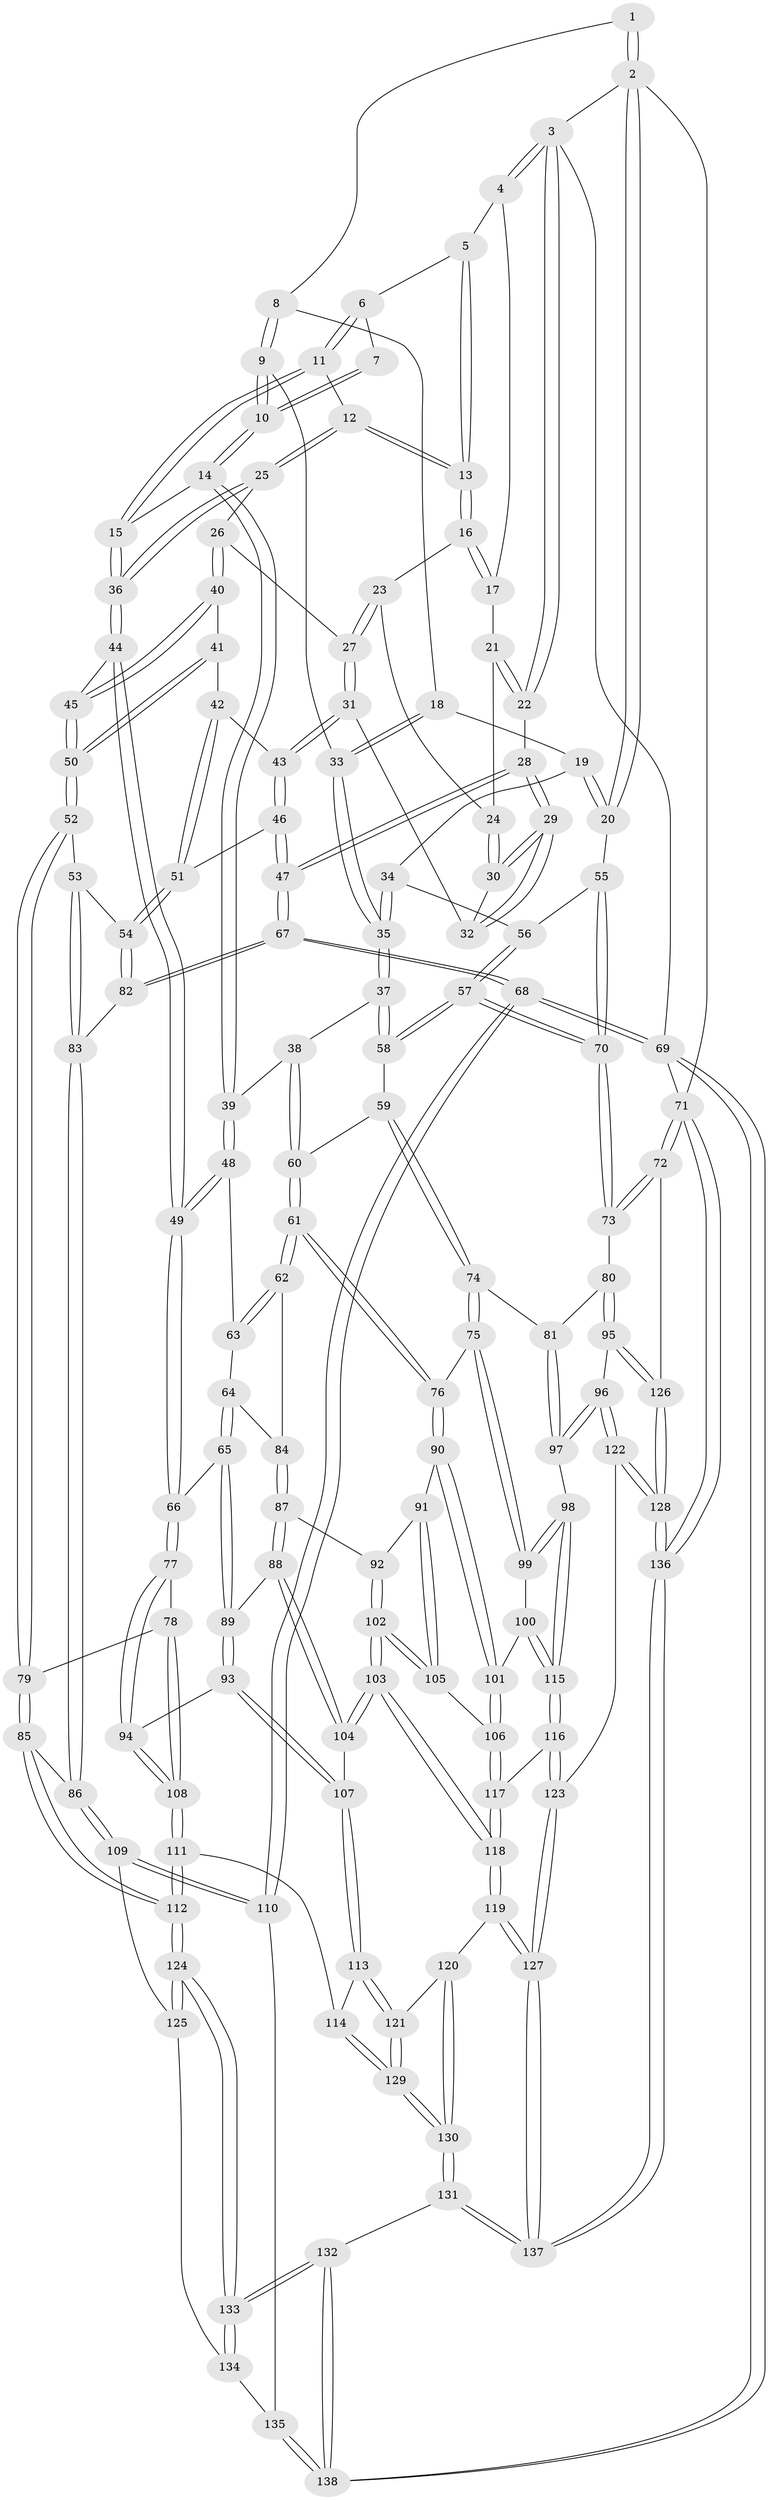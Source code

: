 // coarse degree distribution, {2: 0.14492753623188406, 4: 0.30434782608695654, 3: 0.463768115942029, 5: 0.08695652173913043}
// Generated by graph-tools (version 1.1) at 2025/54/03/04/25 22:54:33]
// undirected, 138 vertices, 342 edges
graph export_dot {
  node [color=gray90,style=filled];
  1 [pos="+0.7855675937214393+0"];
  2 [pos="+1+0"];
  3 [pos="+0+0"];
  4 [pos="+0+0"];
  5 [pos="+0.32085057333067246+0"];
  6 [pos="+0.4691815004771932+0"];
  7 [pos="+0.5086802435065663+0"];
  8 [pos="+0.7875217688880816+0"];
  9 [pos="+0.6434799859962805+0.13366767589967316"];
  10 [pos="+0.619309805769302+0.1325980929717026"];
  11 [pos="+0.425833651173122+0.11694067586724785"];
  12 [pos="+0.2550606335109758+0.12094590403894084"];
  13 [pos="+0.24390017538835285+0.10212362859288218"];
  14 [pos="+0.570737384163221+0.1728653278697748"];
  15 [pos="+0.4931448893369977+0.20557905205821145"];
  16 [pos="+0.20018868208562754+0.0972328882512519"];
  17 [pos="+0.11990161166193289+0.05227675013164198"];
  18 [pos="+0.8533259364477462+0.1098015215358321"];
  19 [pos="+0.8538462147814871+0.11026535933551691"];
  20 [pos="+1+0.07656761536132614"];
  21 [pos="+0.07684762481871563+0.08354627681217905"];
  22 [pos="+0+0.019584033365603597"];
  23 [pos="+0.10894924549543064+0.15560013389577237"];
  24 [pos="+0.07489602958048532+0.15745788247646403"];
  25 [pos="+0.25459653663734333+0.13468907307422281"];
  26 [pos="+0.2361510033001076+0.2080444737811685"];
  27 [pos="+0.147182450326218+0.22761879487029685"];
  28 [pos="+0+0.17207235089414777"];
  29 [pos="+0+0.17963010629727877"];
  30 [pos="+0.07188797364998534+0.15953830878925568"];
  31 [pos="+0.1021261147308536+0.2618080593449945"];
  32 [pos="+0.09311792477304254+0.253975054272328"];
  33 [pos="+0.6621135344177987+0.14342524565707226"];
  34 [pos="+0.8239661865041656+0.32197568741311183"];
  35 [pos="+0.7950354214061556+0.3338351435572588"];
  36 [pos="+0.4570170173624516+0.29072901274847385"];
  37 [pos="+0.7505952295251799+0.38087628284251973"];
  38 [pos="+0.7382937353029188+0.39060055602128774"];
  39 [pos="+0.7074186707025715+0.4024520726369634"];
  40 [pos="+0.25193510089635657+0.26206422335635005"];
  41 [pos="+0.15909571697490887+0.3443058588935979"];
  42 [pos="+0.14658814847752571+0.3470861346097677"];
  43 [pos="+0.10348242318600821+0.3230994738764346"];
  44 [pos="+0.4302933960049837+0.4078451881279712"];
  45 [pos="+0.42788754623522923+0.40842054094167607"];
  46 [pos="+0+0.39148594922946045"];
  47 [pos="+0+0.37661027035403666"];
  48 [pos="+0.6950419415229832+0.4105741881511308"];
  49 [pos="+0.46922438888912865+0.4284763673449677"];
  50 [pos="+0.35488139472229785+0.4611508652094192"];
  51 [pos="+0.14015232701939664+0.5146794408018771"];
  52 [pos="+0.31034553021109407+0.5098639579942305"];
  53 [pos="+0.18221005824892395+0.5271920039979082"];
  54 [pos="+0.14155181371481937+0.5168239681748712"];
  55 [pos="+1+0.17515875387583352"];
  56 [pos="+0.8517614565649846+0.3256598211193102"];
  57 [pos="+1+0.528174458668586"];
  58 [pos="+0.9296071908864801+0.5363531591250017"];
  59 [pos="+0.8895795518866877+0.5524394274952148"];
  60 [pos="+0.8133719929338208+0.5261358967644583"];
  61 [pos="+0.7714189915156946+0.6374354627742274"];
  62 [pos="+0.7153128877228754+0.6032239476915572"];
  63 [pos="+0.6950536489268367+0.41766613453143375"];
  64 [pos="+0.6146517209888535+0.599911453423335"];
  65 [pos="+0.5444682371809214+0.6078682138539735"];
  66 [pos="+0.5248373449615953+0.5900491122460311"];
  67 [pos="+0+0.7732199582158749"];
  68 [pos="+0+0.7959872843225883"];
  69 [pos="+0+1"];
  70 [pos="+1+0.5938564819088219"];
  71 [pos="+1+1"];
  72 [pos="+1+0.7126198372218725"];
  73 [pos="+1+0.5976780820588811"];
  74 [pos="+0.82446190571178+0.6577762372301783"];
  75 [pos="+0.8058172102017273+0.658494516605089"];
  76 [pos="+0.7790592499883463+0.6473644749177698"];
  77 [pos="+0.41852678461462106+0.689463905707954"];
  78 [pos="+0.4031916932969117+0.6935211369930416"];
  79 [pos="+0.3326983325949615+0.684443984696455"];
  80 [pos="+0.8729259288783888+0.667301572904934"];
  81 [pos="+0.8298465338310916+0.6603272304564249"];
  82 [pos="+0.06314896891268404+0.5936482761135222"];
  83 [pos="+0.18009382516566644+0.7012985482626238"];
  84 [pos="+0.684705073625092+0.61441676043573"];
  85 [pos="+0.29023766585860067+0.7409751525269028"];
  86 [pos="+0.18915712406668456+0.7505162769664535"];
  87 [pos="+0.6418684534129919+0.7046028877345419"];
  88 [pos="+0.6356630479328286+0.706584005994996"];
  89 [pos="+0.5527027537858914+0.6367035796507531"];
  90 [pos="+0.7260980973150798+0.7083762594274553"];
  91 [pos="+0.6938665458704346+0.7210290867967388"];
  92 [pos="+0.6831413088398752+0.7185087479698897"];
  93 [pos="+0.5237869438836767+0.7424439233499562"];
  94 [pos="+0.521021749224657+0.7428928747151742"];
  95 [pos="+0.9468589887025803+0.7990288299964365"];
  96 [pos="+0.91179699055845+0.8042101440123984"];
  97 [pos="+0.8829735372215113+0.7961621377717997"];
  98 [pos="+0.8465247236428556+0.7988027135778263"];
  99 [pos="+0.801301086032422+0.7161568872854794"];
  100 [pos="+0.7700322697122418+0.7744986798108273"];
  101 [pos="+0.7510079262335555+0.7693735338342303"];
  102 [pos="+0.6574397995427178+0.7896405826790178"];
  103 [pos="+0.6415554047039874+0.8041191526310146"];
  104 [pos="+0.6047369905244825+0.7675492749826124"];
  105 [pos="+0.697649162454117+0.7606316963385432"];
  106 [pos="+0.7208773646208831+0.7835581397573317"];
  107 [pos="+0.5654181918096338+0.7728477547886334"];
  108 [pos="+0.4519083297128424+0.8097887290848509"];
  109 [pos="+0.16271872663713963+0.7688216427345425"];
  110 [pos="+0.01698834891458635+0.8133721438001166"];
  111 [pos="+0.4399090646603306+0.8537877476921022"];
  112 [pos="+0.3541725179330791+0.8720110270496748"];
  113 [pos="+0.5407281146865917+0.8550915465686783"];
  114 [pos="+0.44746178689055105+0.8577268963206561"];
  115 [pos="+0.7992987257957461+0.819289060872207"];
  116 [pos="+0.7913496240669285+0.8345704163051513"];
  117 [pos="+0.7102051327909881+0.8170683828521134"];
  118 [pos="+0.6625027474452697+0.851267540591768"];
  119 [pos="+0.6554340221696563+0.910271620665862"];
  120 [pos="+0.6237783244784758+0.9044854418858608"];
  121 [pos="+0.5707529054658569+0.8849450694886507"];
  122 [pos="+0.8478082044087163+0.9200166748887257"];
  123 [pos="+0.7861467673133641+0.8973075663847369"];
  124 [pos="+0.3314289092464753+0.9208138504936438"];
  125 [pos="+0.2366461112321066+0.9090813589089733"];
  126 [pos="+0.9516102755575465+0.7994205222146031"];
  127 [pos="+0.6862801980936744+0.9529207839621122"];
  128 [pos="+0.9297530101317754+1"];
  129 [pos="+0.49505469813133984+0.9662311815686602"];
  130 [pos="+0.49437392270516517+1"];
  131 [pos="+0.44990934160617163+1"];
  132 [pos="+0.3812600350205259+1"];
  133 [pos="+0.3626855312626687+1"];
  134 [pos="+0.18535049685250585+0.9390798579444476"];
  135 [pos="+0.15046189628171372+0.9452539936650964"];
  136 [pos="+1+1"];
  137 [pos="+0.6818516521219847+1"];
  138 [pos="+0.09897597292722878+1"];
  1 -- 2;
  1 -- 2;
  1 -- 8;
  2 -- 3;
  2 -- 20;
  2 -- 20;
  2 -- 71;
  3 -- 4;
  3 -- 4;
  3 -- 22;
  3 -- 22;
  3 -- 69;
  4 -- 5;
  4 -- 17;
  5 -- 6;
  5 -- 13;
  5 -- 13;
  6 -- 7;
  6 -- 11;
  6 -- 11;
  7 -- 10;
  7 -- 10;
  8 -- 9;
  8 -- 9;
  8 -- 18;
  9 -- 10;
  9 -- 10;
  9 -- 33;
  10 -- 14;
  10 -- 14;
  11 -- 12;
  11 -- 15;
  11 -- 15;
  12 -- 13;
  12 -- 13;
  12 -- 25;
  12 -- 25;
  13 -- 16;
  13 -- 16;
  14 -- 15;
  14 -- 39;
  14 -- 39;
  15 -- 36;
  15 -- 36;
  16 -- 17;
  16 -- 17;
  16 -- 23;
  17 -- 21;
  18 -- 19;
  18 -- 33;
  18 -- 33;
  19 -- 20;
  19 -- 20;
  19 -- 34;
  20 -- 55;
  21 -- 22;
  21 -- 22;
  21 -- 24;
  22 -- 28;
  23 -- 24;
  23 -- 27;
  23 -- 27;
  24 -- 30;
  24 -- 30;
  25 -- 26;
  25 -- 36;
  25 -- 36;
  26 -- 27;
  26 -- 40;
  26 -- 40;
  27 -- 31;
  27 -- 31;
  28 -- 29;
  28 -- 29;
  28 -- 47;
  28 -- 47;
  29 -- 30;
  29 -- 30;
  29 -- 32;
  29 -- 32;
  30 -- 32;
  31 -- 32;
  31 -- 43;
  31 -- 43;
  33 -- 35;
  33 -- 35;
  34 -- 35;
  34 -- 35;
  34 -- 56;
  35 -- 37;
  35 -- 37;
  36 -- 44;
  36 -- 44;
  37 -- 38;
  37 -- 58;
  37 -- 58;
  38 -- 39;
  38 -- 60;
  38 -- 60;
  39 -- 48;
  39 -- 48;
  40 -- 41;
  40 -- 45;
  40 -- 45;
  41 -- 42;
  41 -- 50;
  41 -- 50;
  42 -- 43;
  42 -- 51;
  42 -- 51;
  43 -- 46;
  43 -- 46;
  44 -- 45;
  44 -- 49;
  44 -- 49;
  45 -- 50;
  45 -- 50;
  46 -- 47;
  46 -- 47;
  46 -- 51;
  47 -- 67;
  47 -- 67;
  48 -- 49;
  48 -- 49;
  48 -- 63;
  49 -- 66;
  49 -- 66;
  50 -- 52;
  50 -- 52;
  51 -- 54;
  51 -- 54;
  52 -- 53;
  52 -- 79;
  52 -- 79;
  53 -- 54;
  53 -- 83;
  53 -- 83;
  54 -- 82;
  54 -- 82;
  55 -- 56;
  55 -- 70;
  55 -- 70;
  56 -- 57;
  56 -- 57;
  57 -- 58;
  57 -- 58;
  57 -- 70;
  57 -- 70;
  58 -- 59;
  59 -- 60;
  59 -- 74;
  59 -- 74;
  60 -- 61;
  60 -- 61;
  61 -- 62;
  61 -- 62;
  61 -- 76;
  61 -- 76;
  62 -- 63;
  62 -- 63;
  62 -- 84;
  63 -- 64;
  64 -- 65;
  64 -- 65;
  64 -- 84;
  65 -- 66;
  65 -- 89;
  65 -- 89;
  66 -- 77;
  66 -- 77;
  67 -- 68;
  67 -- 68;
  67 -- 82;
  67 -- 82;
  68 -- 69;
  68 -- 69;
  68 -- 110;
  68 -- 110;
  69 -- 138;
  69 -- 138;
  69 -- 71;
  70 -- 73;
  70 -- 73;
  71 -- 72;
  71 -- 72;
  71 -- 136;
  71 -- 136;
  72 -- 73;
  72 -- 73;
  72 -- 126;
  73 -- 80;
  74 -- 75;
  74 -- 75;
  74 -- 81;
  75 -- 76;
  75 -- 99;
  75 -- 99;
  76 -- 90;
  76 -- 90;
  77 -- 78;
  77 -- 94;
  77 -- 94;
  78 -- 79;
  78 -- 108;
  78 -- 108;
  79 -- 85;
  79 -- 85;
  80 -- 81;
  80 -- 95;
  80 -- 95;
  81 -- 97;
  81 -- 97;
  82 -- 83;
  83 -- 86;
  83 -- 86;
  84 -- 87;
  84 -- 87;
  85 -- 86;
  85 -- 112;
  85 -- 112;
  86 -- 109;
  86 -- 109;
  87 -- 88;
  87 -- 88;
  87 -- 92;
  88 -- 89;
  88 -- 104;
  88 -- 104;
  89 -- 93;
  89 -- 93;
  90 -- 91;
  90 -- 101;
  90 -- 101;
  91 -- 92;
  91 -- 105;
  91 -- 105;
  92 -- 102;
  92 -- 102;
  93 -- 94;
  93 -- 107;
  93 -- 107;
  94 -- 108;
  94 -- 108;
  95 -- 96;
  95 -- 126;
  95 -- 126;
  96 -- 97;
  96 -- 97;
  96 -- 122;
  96 -- 122;
  97 -- 98;
  98 -- 99;
  98 -- 99;
  98 -- 115;
  98 -- 115;
  99 -- 100;
  100 -- 101;
  100 -- 115;
  100 -- 115;
  101 -- 106;
  101 -- 106;
  102 -- 103;
  102 -- 103;
  102 -- 105;
  102 -- 105;
  103 -- 104;
  103 -- 104;
  103 -- 118;
  103 -- 118;
  104 -- 107;
  105 -- 106;
  106 -- 117;
  106 -- 117;
  107 -- 113;
  107 -- 113;
  108 -- 111;
  108 -- 111;
  109 -- 110;
  109 -- 110;
  109 -- 125;
  110 -- 135;
  111 -- 112;
  111 -- 112;
  111 -- 114;
  112 -- 124;
  112 -- 124;
  113 -- 114;
  113 -- 121;
  113 -- 121;
  114 -- 129;
  114 -- 129;
  115 -- 116;
  115 -- 116;
  116 -- 117;
  116 -- 123;
  116 -- 123;
  117 -- 118;
  117 -- 118;
  118 -- 119;
  118 -- 119;
  119 -- 120;
  119 -- 127;
  119 -- 127;
  120 -- 121;
  120 -- 130;
  120 -- 130;
  121 -- 129;
  121 -- 129;
  122 -- 123;
  122 -- 128;
  122 -- 128;
  123 -- 127;
  123 -- 127;
  124 -- 125;
  124 -- 125;
  124 -- 133;
  124 -- 133;
  125 -- 134;
  126 -- 128;
  126 -- 128;
  127 -- 137;
  127 -- 137;
  128 -- 136;
  128 -- 136;
  129 -- 130;
  129 -- 130;
  130 -- 131;
  130 -- 131;
  131 -- 132;
  131 -- 137;
  131 -- 137;
  132 -- 133;
  132 -- 133;
  132 -- 138;
  132 -- 138;
  133 -- 134;
  133 -- 134;
  134 -- 135;
  135 -- 138;
  135 -- 138;
  136 -- 137;
  136 -- 137;
}
